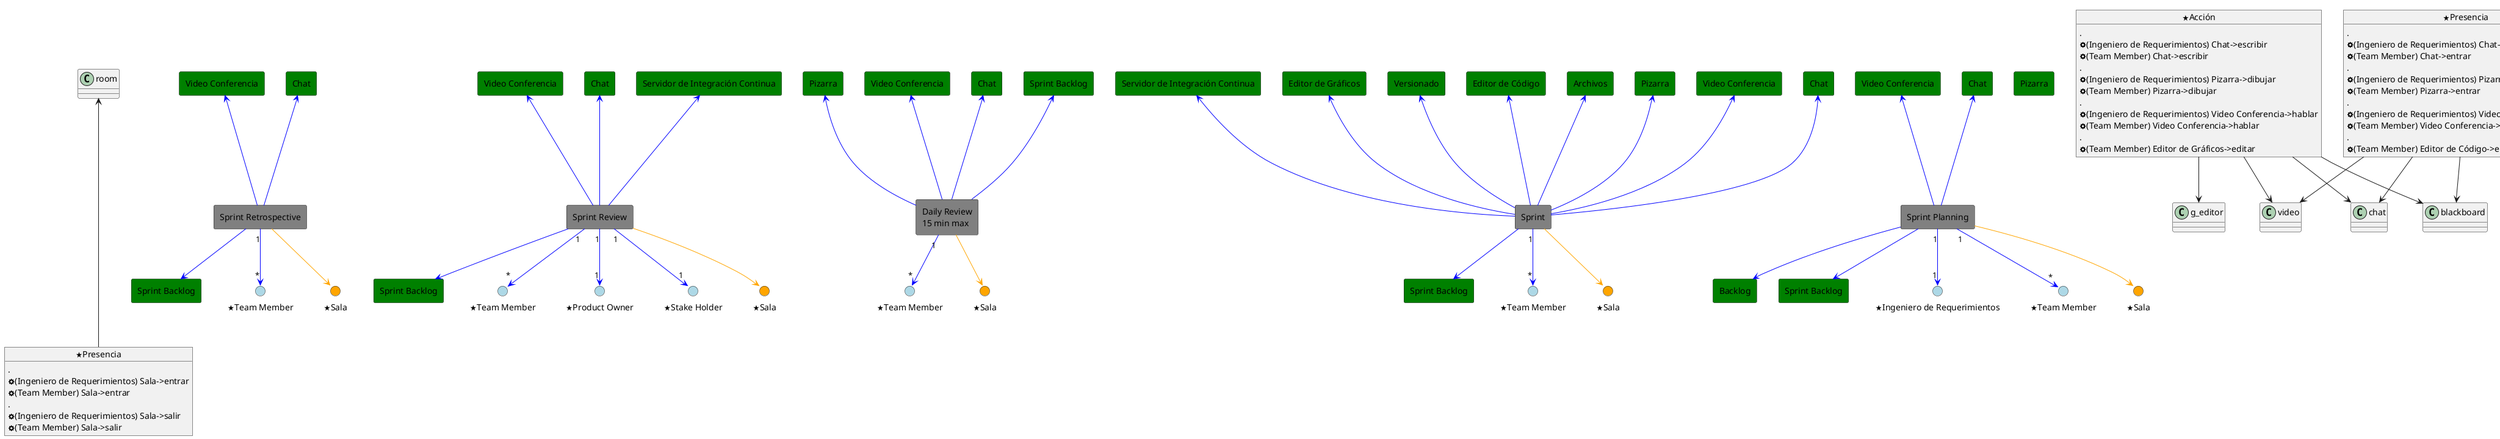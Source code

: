 @startuml sprint_activities
allowmixing

rectangle "Sprint Planning" as planning #Gray

'--------------- recursos --------------------------- 

rectangle "Backlog" as product_backlog1 #Green
rectangle "Sprint Backlog" as sprint_backlog1 #Green

rectangle "Video Conferencia" as video1 #Green
rectangle "Chat" as chat1 #Green

'--------------- perfiles ------------------

() "<&star>Ingeniero de Requerimientos" as rem1 #LightBlue
() "<&star>Team Member" as tm1 #LightBlue

'-------------- recursos salas -------------

() "<&star>Sala" as room1 #Orange


planning -[#Blue]-> product_backlog1
planning -[#Blue]-> sprint_backlog1
planning -u[#Blue]-> chat1
planning -u[#Blue]-> video1

planning "1" -d[#Blue]-> "1" rem1
planning "1" -d[#Blue]-> "*" tm1

planning -d[#Orange]-> room1















'-----------------------------------------------------------

rectangle "Sprint" as sprint #Gray

'--------------- recursos --------------------------- 

rectangle "Sprint Backlog" as sprint_backlog2 #Green
rectangle "Pizarra" as blackboard2 #Green
rectangle "Archivos" as files2 #Green
rectangle "Editor de Código" as editor2 #Green
rectangle "Versionado" as git2 #Green
rectangle "Editor de Gráficos" as g_editor2 #Green
rectangle "Servidor de Integración Continua" as ci2 #Green

rectangle "Video Conferencia" as video2 #Green
rectangle "Chat" as chat2 #Green

'--------------- perfiles ------------------

() "<&star>Team Member" as tm2 #LightBlue

'-------------- recursos salas -------------

() "<&star>Sala" as room2 #Orange

sprint "1" -d[#Blue]-> "*" tm2

sprint -d[#Orange]-> room2

sprint -u[#Blue]-> chat2
sprint -u[#Blue]-> video2

sprint -[#Blue]-> sprint_backlog2
sprint -u[#Blue]-> blackboard2
sprint -u[#Blue]-> files2
sprint -u[#Blue]-> editor2
sprint -u[#Blue]-> git2
sprint -u[#Blue]-> g_editor2
sprint -u[#Blue]-> ci2















'----------------------------------------------------------------


rectangle "Daily Review\n15 min max" as daily #Gray

'------------- recursos ---------------------

rectangle "Sprint Backlog" as sprint_backlog3 #Green
rectangle "Video Conferencia" as video3 #Green
rectangle "Chat" as chat3 #Green
rectangle "Pizarra" as blackboard3 #Green

'--------------- perfiles ------------------

() "<&star>Team Member" as tm3 #LightBlue

'-------------- recursos salas -------------

() "<&star>Sala" as room3 #Orange


daily "1" -d[#Blue]-> "*" tm3
daily -d[#Orange]-> room3

daily -u[#Blue]-> sprint_backlog3
daily -u[#Blue]-> chat3
daily -u[#Blue]-> video3
daily -u[#Blue]-> blackboard3














'--------------------------------------------------------------


rectangle "Sprint Review" as sprint_review #Gray

'------------- recursos ---------------------

rectangle "Sprint Backlog" as sprint_backlog4 #Green
rectangle "Video Conferencia" as video4 #Green
rectangle "Chat" as chat4 #Green
rectangle "Pizarra" as blackboard4 #Green
rectangle "Servidor de Integración Continua" as ci4 #Green

'--------------- perfiles ------------------

() "<&star>Team Member" as tm4 #LightBlue
() "<&star>Product Owner" as po4 #LightBlue
() "<&star>Stake Holder" as sh4 #LightBlue

'-------------- recursos salas -------------

() "<&star>Sala" as room4 #Orange


sprint_review "1" -d[#Blue]-> "*" tm4
sprint_review "1" -d[#Blue]-> "1" sh4
sprint_review "1" -d[#Blue]-> "1" po4
sprint_review -d[#Orange]-> room4

sprint_review -[#Blue]-> sprint_backlog4
sprint_review -u[#Blue]-> ci4
sprint_review -u[#Blue]-> chat4
sprint_review -u[#Blue]-> video4













'-------------------------------------------

rectangle "Sprint Retrospective" as sprint_retrospective #Gray


'-------------- recursos -------------------

rectangle "Sprint Backlog" as sprint_backlog5 #Green

rectangle "Video Conferencia" as video5 #Green
rectangle "Chat" as chat5 #Green

'--------------- perfiles ------------------

() "<&star>Team Member" as tm5 #LightBlue

'-------------- recursos salas -------------

() "<&star>Sala" as room5 #Orange



sprint_retrospective "1" -d[#Blue]-> "*" tm5
sprint_retrospective -d[#Orange]-> room5

sprint_retrospective -[#Blue]-> sprint_backlog5
sprint_retrospective -u[#Blue]-> chat5
sprint_retrospective -u[#Blue]-> video5
















'---------- awareness ------

object "<&star>Presencia" as Presencia {
    .
    <&cog>(Ingeniero de Requerimientos) Chat->entrar
    <&cog>(Team Member) Chat->entrar
    .
    <&cog>(Ingeniero de Requerimientos) Pizarra->entrar
    <&cog>(Team Member) Pizarra->entrar    
    .
    <&cog>(Ingeniero de Requerimientos) Video Conferencia->entrar
    <&cog>(Team Member) Video Conferencia->entrar    
    .
    <&cog>(Team Member) Editor de Código->entrar
}

Presencia --> video
Presencia --> chat
Presencia --> blackboard
Presencia --> editor

object "<&star>Presencia" as Presencia2 {
    .
    <&cog>(Ingeniero de Requerimientos) Sala->entrar
    <&cog>(Team Member) Sala->entrar
    .
    <&cog>(Ingeniero de Requerimientos) Sala->salir
    <&cog>(Team Member) Sala->salir
}

Presencia2 --u--> room

object "<&star>Acción" as Acción {
    .
    <&cog>(Ingeniero de Requerimientos) Chat->escribir
    <&cog>(Team Member) Chat->escribir

    .
    <&cog>(Ingeniero de Requerimientos) Pizarra->dibujar
    <&cog>(Team Member) Pizarra->dibujar
    .
    <&cog>(Ingeniero de Requerimientos) Video Conferencia->hablar
    <&cog>(Team Member) Video Conferencia->hablar    
    .
    <&cog>(Team Member) Editor de Gráficos->editar
}

Acción --> chat
Acción --> blackboard
Acción --> video
Acción --> g_editor

object "<&star>Cambios" as Cambios {
    .
    <&cog>(Ingeniero de Requerimientos) Backlog->escribir
    <&cog>(Team Member) Backlog->escribir
    .
    <&cog>(Ingeniero de Requerimientos) Sprint Backlog->escribir
    <&cog>(Team Member) Sprint Backlog->escribir
    .
    <&cog>(Ingeniero de Requerimientos) Archivos->subir
    <&cog>(Team Member) Archivos->subir    
    .
    <&cog>(Team Member) Editor de Código->escribir
    <&cog>(Team Member) Versionado->commit
}

Cambios -d-> files
'Cambios -d-> user_stories
'Cambios -d-> technical_work
'Cambios -d-> knoledge_adquisition
Cambios -d-> product_backlog
Cambios -d-> sprint_backlog
Cambios -d-> editor
Cambios -d-> git


@enduml

















@startuml sprint_process
title "Proceso de Sprint"

state "Sprint Planning" as planning
state "Sprint" as sprint
state "Daily Review" as daily
state "Sprint Review" as review
state "Sprint Retrospective" as retrospective

state f <<fork>>

sprint -> daily : (Team Member) Daily Review->init
daily -> sprint : (Team Member) Daily Review->finish

[*] --> planning : (Team Member) Product Backlog->seleccionar
planning --> sprint : (Team Member) Sprint Backlog->seleccionar
sprint --> review : (Team Member) Sprint Backlog->finalizar
review --> f : (Team Member) Sprint Backlog->reviewed
f --> retrospective : existe mas funcionalidad
f --> [*] : no existe mas funcionalidad
retrospective --u--> planning : (Team Member) Sprint Retrospective->finish


@enduml



@startuml spint_protocol

state "Selección de Funcionalidad" as a1
a1: Available Operations:
a1: ==================================================
a1: (Team Member) Video->hablar
a1: (Team Member) Backlog->leer
a1: (Team Member) Sprint Backlog->leer
a1: (Team Member) Sprint Backlog->escribir
a1:
a1: Transition Operations :
a1: ==================================================
a1: (Team Member) Sprint Backlog->iniciar



state "Daily" as a2
a3: Available Operations:
a3: ==================================================
a3: (Team Member) Editor de Código->escribir
a3: (Team Member) Editor de Gráficos->editar
a3: (Team Member) Versionado->commit
a3: (Team Member) Versionado->pull
a3: (Team Member) Versionado->push
a3: (Team Member) Video->hablar
a3: (Team Member) Chat->escribir
a3: (Team Member) Chat->leer
a3: (Team Member) Archivos->descargar
a3: (Team Member) Archivos->subir
a3: (Team Member) Pizarra->dibujar
a3: (Team Member) Sprint Backlog->leer
a3: (Team Member) Sprint Backlog->escribir
a3:
a3: Transition Operations :
a3: ==================================================
a3: (Team Member) Sprint Backlog->finalizar



state "Trabajo Diario" as a3
a3: Available Operations:
a3: ==================================================
a3: (Team Member) Editor de Código->escribir
a3: (Team Member) Editor de Gráficos->editar
a3: (Team Member) Versionado->commit
a3: (Team Member) Versionado->pull
a3: (Team Member) Versionado->push
a3: (Team Member) Video->hablar
a3: (Team Member) Chat->escribir
a3: (Team Member) Chat->leer
a3: (Team Member) Archivos->descargar
a3: (Team Member) Archivos->subir
a3: (Team Member) Pizarra->dibujar
a3: (Team Member) Sprint Backlog->leer
a3: (Team Member) Sprint Backlog->escribir
a3:
a3: Transition Operations :
a3: ==================================================
a3: (Team Member) Sprint Backlog->finalizar



[*] --> a1
a1 --> a2
a2 --> [*]



@enduml